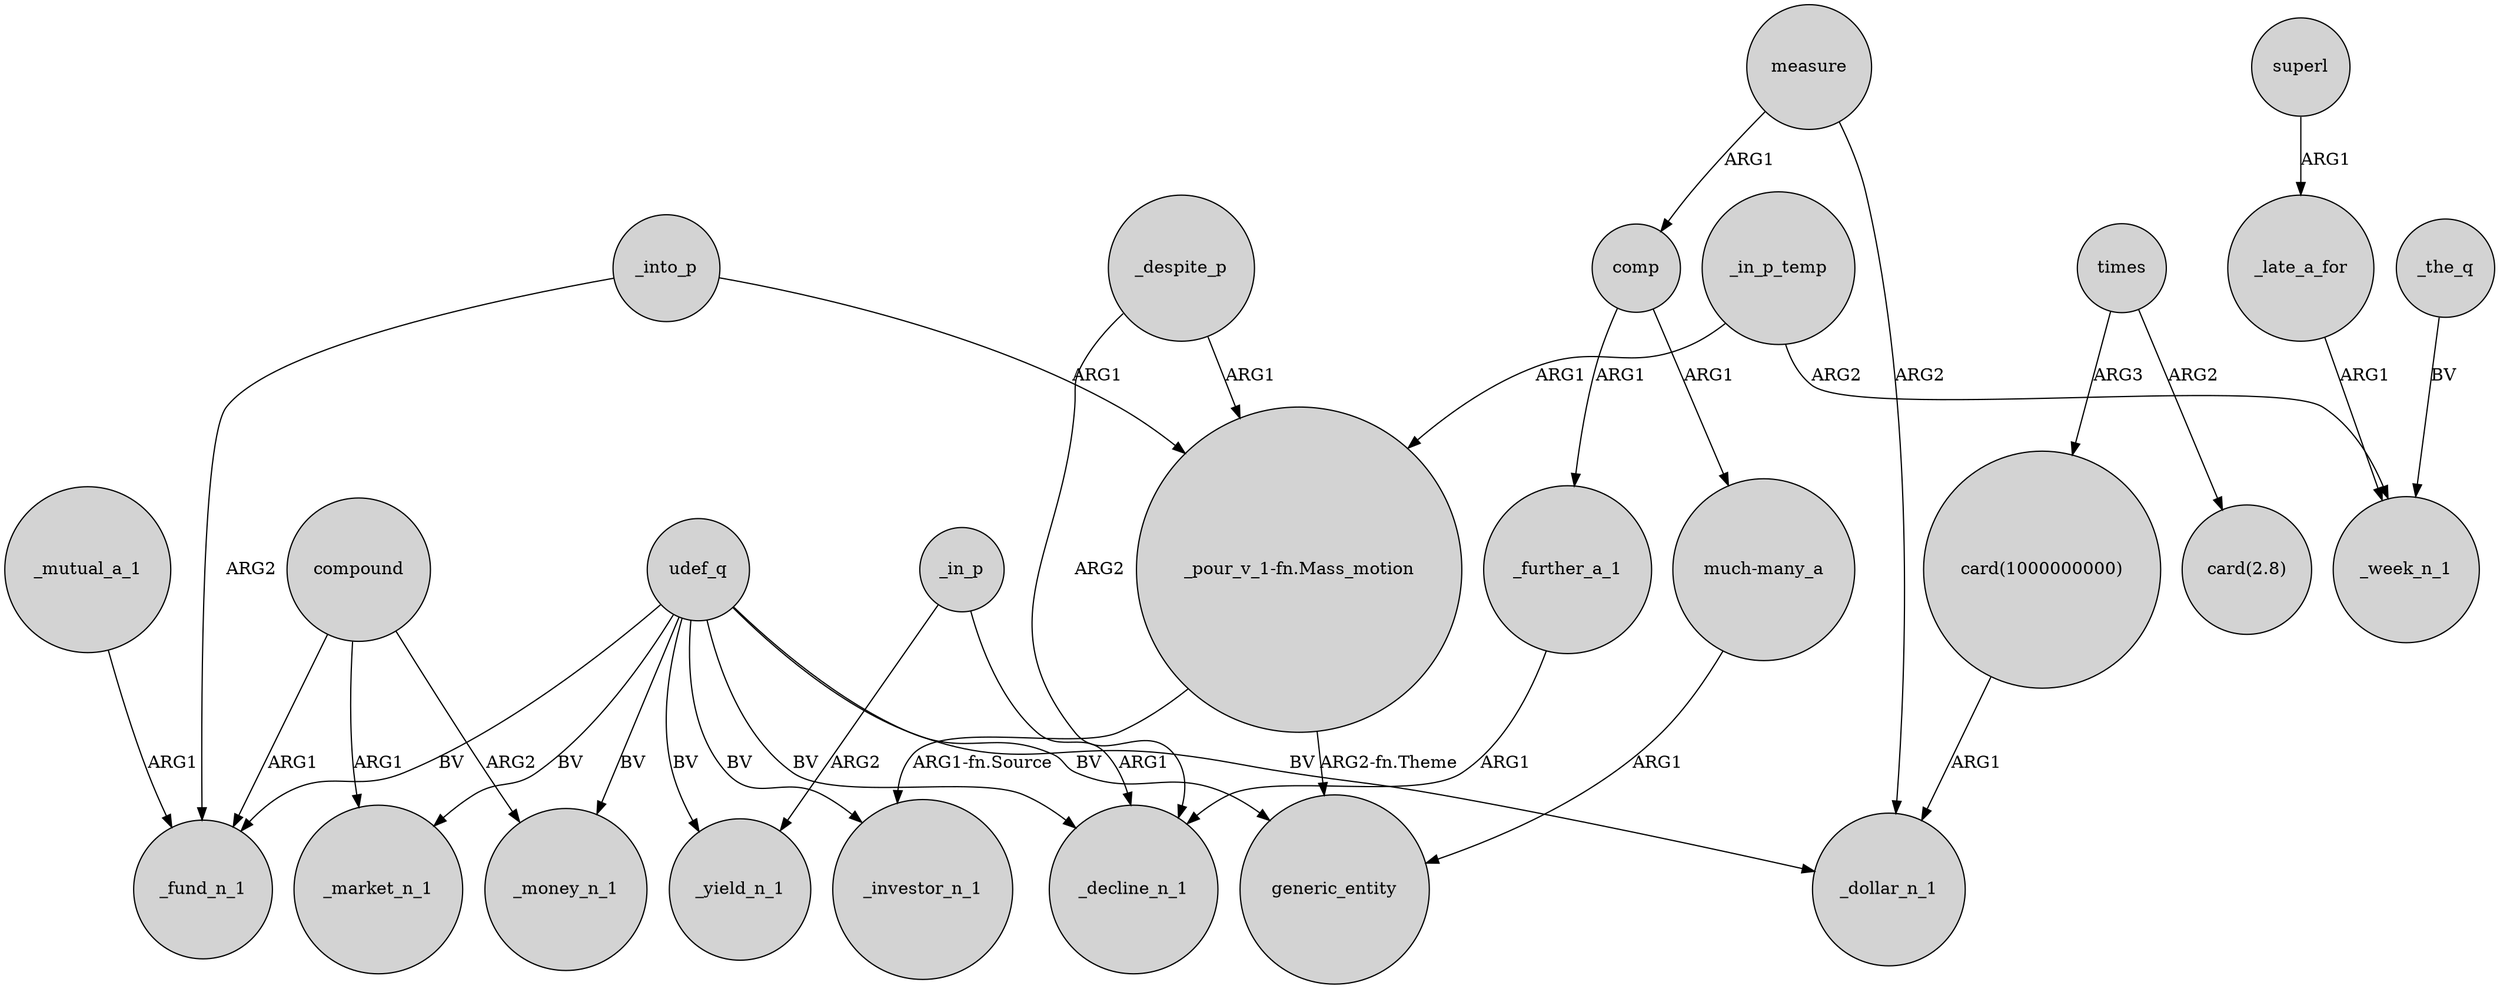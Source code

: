 digraph {
	node [shape=circle style=filled]
	udef_q -> _money_n_1 [label=BV]
	_despite_p -> _decline_n_1 [label=ARG2]
	udef_q -> generic_entity [label=BV]
	"_pour_v_1-fn.Mass_motion" -> _investor_n_1 [label="ARG1-fn.Source"]
	_in_p -> _yield_n_1 [label=ARG2]
	udef_q -> _investor_n_1 [label=BV]
	_mutual_a_1 -> _fund_n_1 [label=ARG1]
	"much-many_a" -> generic_entity [label=ARG1]
	"_pour_v_1-fn.Mass_motion" -> generic_entity [label="ARG2-fn.Theme"]
	_in_p_temp -> _week_n_1 [label=ARG2]
	superl -> _late_a_for [label=ARG1]
	measure -> comp [label=ARG1]
	udef_q -> _market_n_1 [label=BV]
	times -> "card(1000000000)" [label=ARG3]
	_into_p -> _fund_n_1 [label=ARG2]
	comp -> "much-many_a" [label=ARG1]
	compound -> _money_n_1 [label=ARG2]
	comp -> _further_a_1 [label=ARG1]
	_despite_p -> "_pour_v_1-fn.Mass_motion" [label=ARG1]
	measure -> _dollar_n_1 [label=ARG2]
	_the_q -> _week_n_1 [label=BV]
	udef_q -> _decline_n_1 [label=BV]
	_in_p -> _decline_n_1 [label=ARG1]
	udef_q -> _fund_n_1 [label=BV]
	times -> "card(2.8)" [label=ARG2]
	_in_p_temp -> "_pour_v_1-fn.Mass_motion" [label=ARG1]
	udef_q -> _dollar_n_1 [label=BV]
	compound -> _market_n_1 [label=ARG1]
	"card(1000000000)" -> _dollar_n_1 [label=ARG1]
	_late_a_for -> _week_n_1 [label=ARG1]
	udef_q -> _yield_n_1 [label=BV]
	_into_p -> "_pour_v_1-fn.Mass_motion" [label=ARG1]
	compound -> _fund_n_1 [label=ARG1]
	_further_a_1 -> _decline_n_1 [label=ARG1]
}
